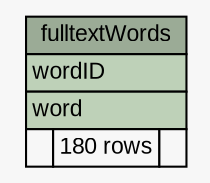 // dot 2.26.3 on Windows 7 6.1
// SchemaSpy rev Unknown
digraph "fulltextWords" {
  graph [
    rankdir="RL"
    bgcolor="#f7f7f7"
    nodesep="0.18"
    ranksep="0.46"
    fontname="Arial"
    fontsize="11"
  ];
  node [
    fontname="Arial"
    fontsize="11"
    shape="plaintext"
  ];
  edge [
    arrowsize="0.8"
  ];
  "fulltextWords" [
    label=<
    <TABLE BORDER="0" CELLBORDER="1" CELLSPACING="0" BGCOLOR="#ffffff">
      <TR><TD COLSPAN="3" BGCOLOR="#9bab96" ALIGN="CENTER">fulltextWords</TD></TR>
      <TR><TD PORT="wordID" COLSPAN="3" BGCOLOR="#bed1b8" ALIGN="LEFT">wordID</TD></TR>
      <TR><TD PORT="word" COLSPAN="3" BGCOLOR="#bed1b8" ALIGN="LEFT">word</TD></TR>
      <TR><TD ALIGN="LEFT" BGCOLOR="#f7f7f7">  </TD><TD ALIGN="RIGHT" BGCOLOR="#f7f7f7">180 rows</TD><TD ALIGN="RIGHT" BGCOLOR="#f7f7f7">  </TD></TR>
    </TABLE>>
    URL="tables/fulltextWords.html"
    tooltip="fulltextWords"
  ];
}
